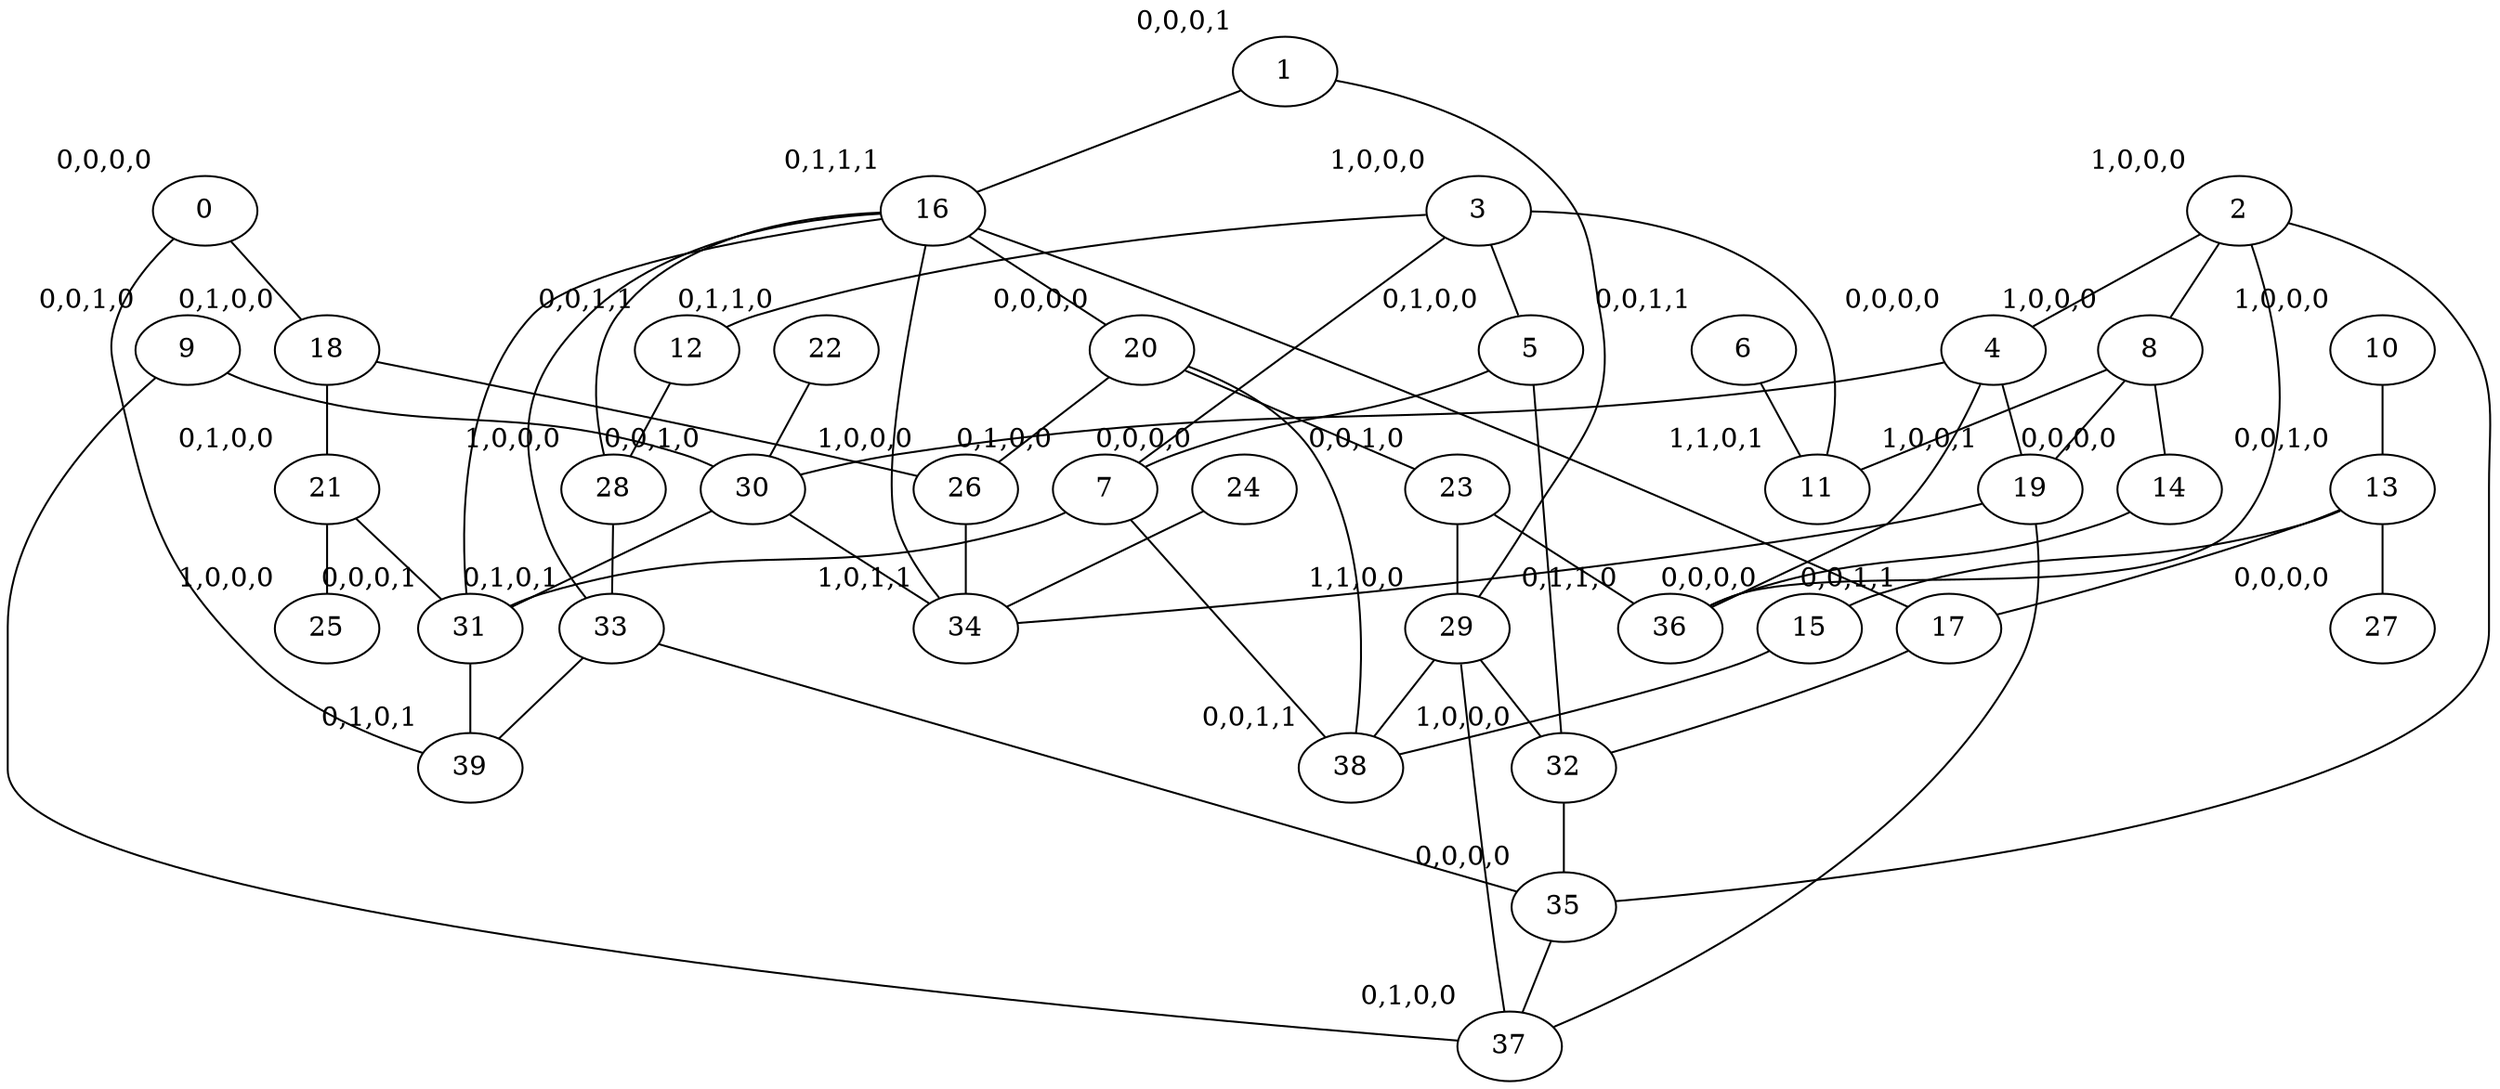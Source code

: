 graph G {
10 [xlabel="1,0,0,0"];
10 -- 13;
34 [xlabel="1,0,1,1"];
11 [xlabel="1,1,0,1"];
24 [xlabel="0,0,0,0"];
24 -- 34;
17 [xlabel="0,0,1,1"];
17 -- 32;
26 [xlabel="1,0,0,0"];
26 -- 34;
15 [xlabel="0,0,0,0"];
15 -- 38;
21 [xlabel="0,1,0,0"];
21 -- 25;
21 -- 31;
25 [xlabel="1,0,0,0"];
3 [xlabel="1,0,0,0"];
3 -- 7;
3 -- 11;
3 -- 5;
3 -- 12;
18 [xlabel="0,1,0,0"];
18 -- 26;
18 -- 21;
16 [xlabel="0,1,1,1"];
16 -- 17;
16 -- 20;
16 -- 34;
16 -- 31;
16 -- 33;
16 -- 28;
27 [xlabel="0,0,0,0"];
20 [xlabel="0,0,0,0"];
20 -- 26;
20 -- 38;
20 -- 23;
6 [xlabel="0,0,1,1"];
6 -- 11;
7 [xlabel="0,1,0,0"];
7 -- 38;
7 -- 31;
0 [xlabel="0,0,0,0"];
0 -- 18;
0 -- 39;
5 [xlabel="0,1,0,0"];
5 -- 7;
5 -- 32;
29 [xlabel="1,1,0,0"];
29 -- 37;
29 -- 32;
29 -- 38;
13 [xlabel="0,0,1,0"];
13 -- 15;
13 -- 27;
13 -- 17;
37 [xlabel="0,1,0,0"];
9 [xlabel="0,0,1,0"];
9 -- 37;
9 -- 30;
8 [xlabel="1,0,0,0"];
8 -- 14;
8 -- 19;
8 -- 11;
38 [xlabel="0,0,1,1"];
31 [xlabel="0,0,0,1"];
31 -- 39;
30 [xlabel="0,0,1,0"];
30 -- 31;
30 -- 34;
19 [xlabel="1,0,0,1"];
19 -- 37;
19 -- 34;
1 [xlabel="0,0,0,1"];
1 -- 29;
1 -- 16;
22 [xlabel="0,1,1,0"];
22 -- 30;
14 [xlabel="0,0,0,0"];
14 -- 36;
2 [xlabel="1,0,0,0"];
2 -- 35;
2 -- 4;
2 -- 36;
2 -- 8;
36 [xlabel="0,1,1,0"];
4 [xlabel="0,0,0,0"];
4 -- 36;
4 -- 30;
4 -- 19;
35 [xlabel="0,0,0,0"];
35 -- 37;
39 [xlabel="0,1,0,1"];
12 [xlabel="0,0,1,1"];
12 -- 28;
23 [xlabel="0,0,1,0"];
23 -- 36;
23 -- 29;
28 [xlabel="1,0,0,0"];
28 -- 33;
32 [xlabel="1,0,0,0"];
32 -- 35;
33 [xlabel="0,1,0,1"];
33 -- 39;
33 -- 35;
}